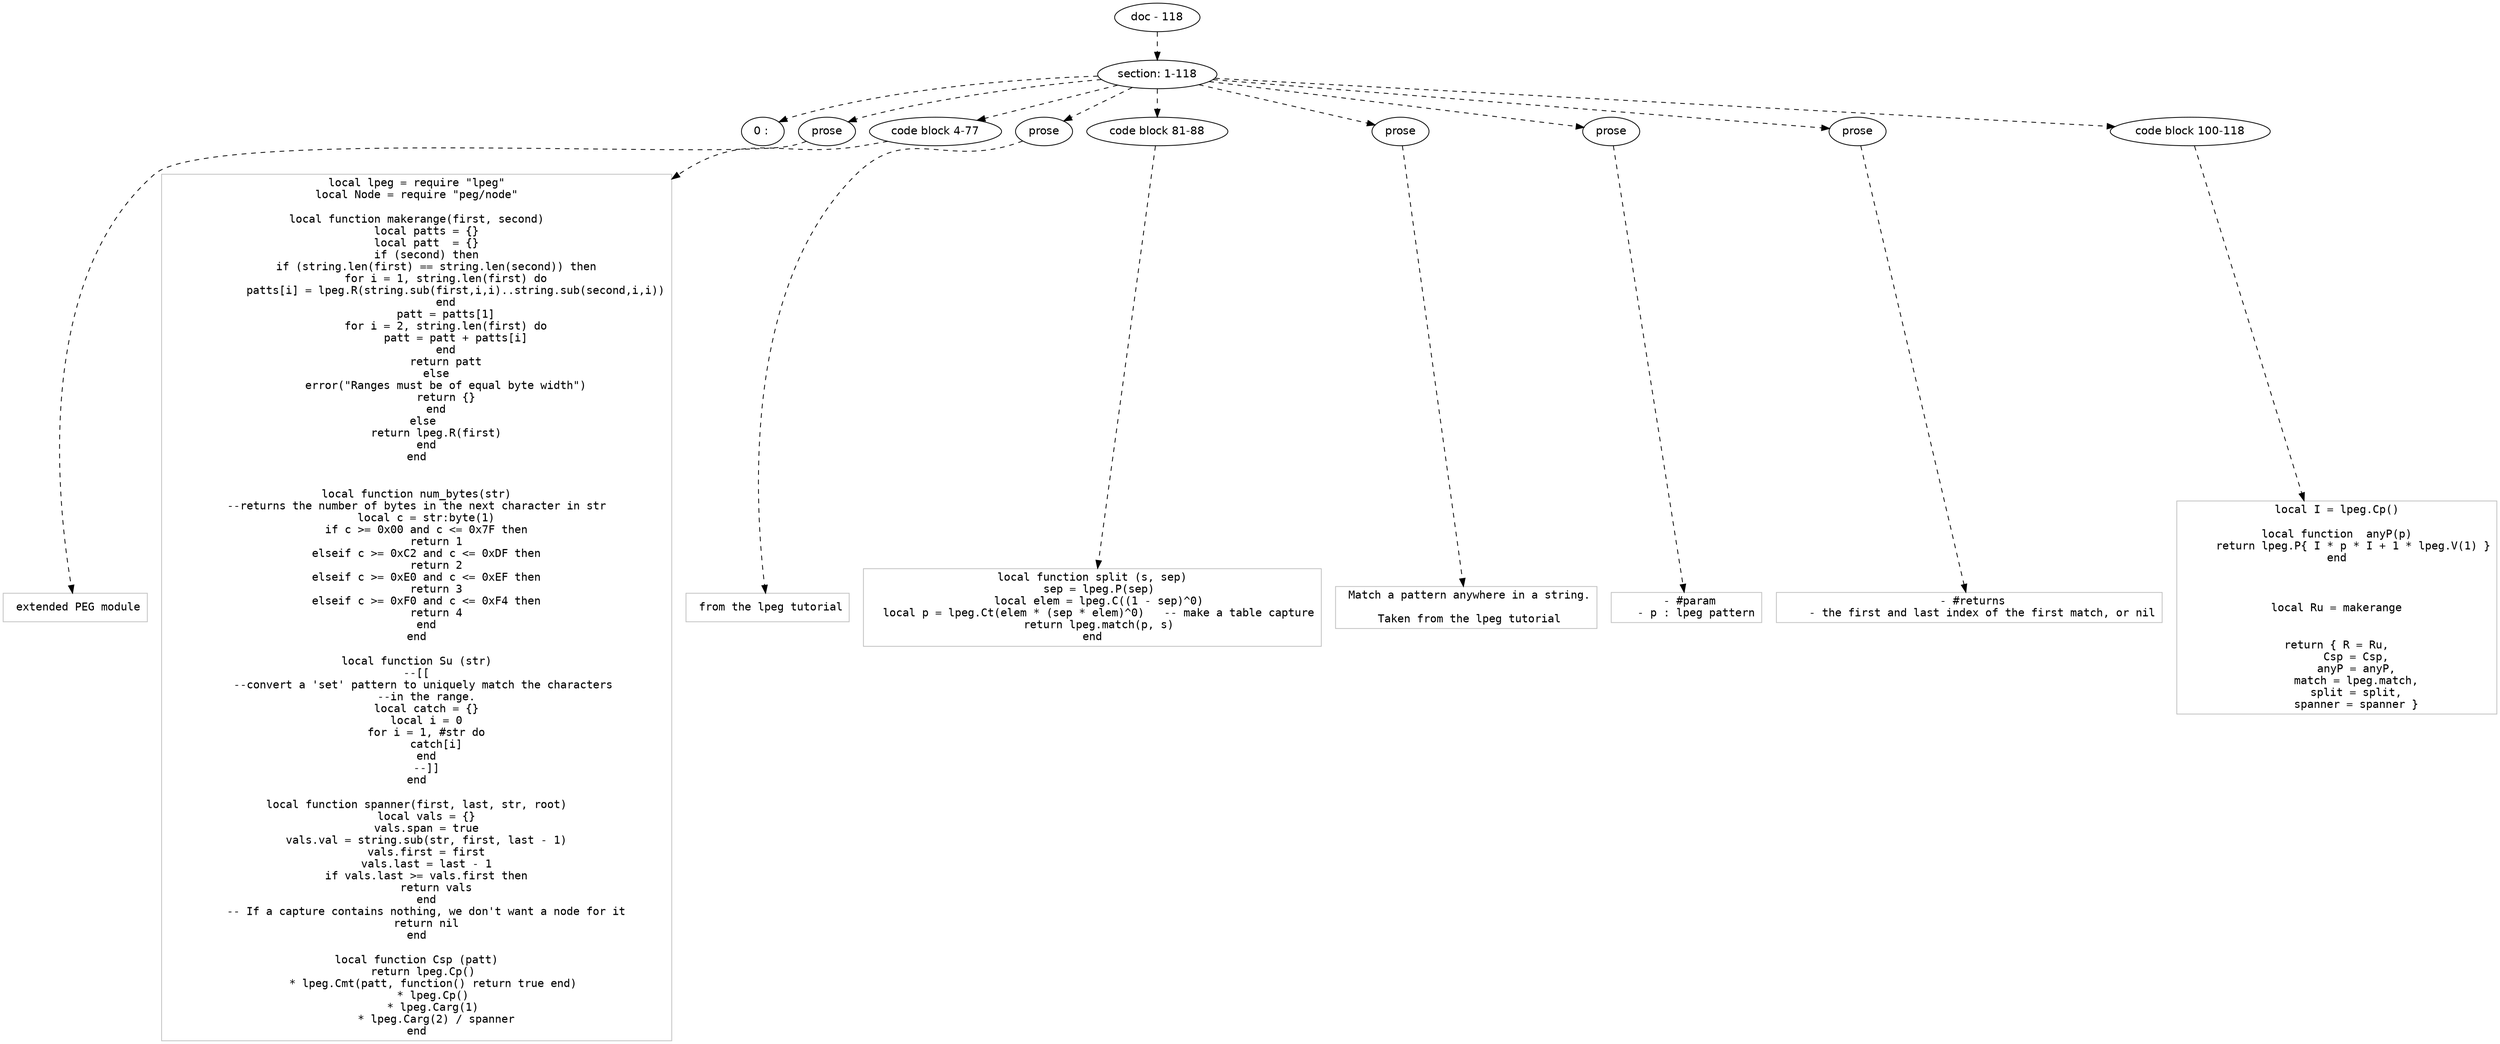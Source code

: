 digraph hierarchy {

node [fontname=Helvetica]
edge [style=dashed]

doc_0 [label="doc - 118"]


doc_0 -> { section_1}
{rank=same; section_1}

section_1 [label="section: 1-118"]


section_1 -> { header_2 prose_3 codeblock_4 prose_5 codeblock_6 prose_7 prose_8 prose_9 codeblock_10}
{rank=same; header_2 prose_3 codeblock_4 prose_5 codeblock_6 prose_7 prose_8 prose_9 codeblock_10}

header_2 [label="0 : "]

prose_3 [label="prose"]

codeblock_4 [label="code block 4-77"]

prose_5 [label="prose"]

codeblock_6 [label="code block 81-88"]

prose_7 [label="prose"]

prose_8 [label="prose"]

prose_9 [label="prose"]

codeblock_10 [label="code block 100-118"]


prose_3 -> leaf_11
leaf_11  [color=Gray,shape=rectangle,fontname=Inconsolata,label=" extended PEG module
"]
codeblock_4 -> leaf_12
leaf_12  [color=Gray,shape=rectangle,fontname=Inconsolata,label="local lpeg = require \"lpeg\"
local Node = require \"peg/node\"

local function makerange(first, second)
   local patts = {}
   local patt  = {}
   if (second) then
      if (string.len(first) == string.len(second)) then
         for i = 1, string.len(first) do
            patts[i] = lpeg.R(string.sub(first,i,i)..string.sub(second,i,i))
         end
         patt = patts[1]
         for i = 2, string.len(first) do
            patt = patt + patts[i]
         end
         return patt
      else
         error(\"Ranges must be of equal byte width\")
         return {}
      end
   else 
      return lpeg.R(first)
   end
end


local function num_bytes(str)
--returns the number of bytes in the next character in str
   local c = str:byte(1)
   if c >= 0x00 and c <= 0x7F then
      return 1
   elseif c >= 0xC2 and c <= 0xDF then
      return 2
   elseif c >= 0xE0 and c <= 0xEF then
      return 3
   elseif c >= 0xF0 and c <= 0xF4 then
      return 4
   end
end

local function Su (str)
--[[
   --convert a 'set' pattern to uniquely match the characters 
   --in the range.
   local catch = {}
   local i = 0
   for i = 1, #str do
      catch[i]
   end
   --]]
end

local function spanner(first, last, str, root)
   local vals = {}
   vals.span = true
   vals.val = string.sub(str, first, last - 1)
   vals.first = first
   vals.last = last - 1
   if vals.last >= vals.first then
      return vals
   end
   -- If a capture contains nothing, we don't want a node for it
   return nil
end

local function Csp (patt)
   return lpeg.Cp() 
      * lpeg.Cmt(patt, function() return true end) 
      * lpeg.Cp() 
      * lpeg.Carg(1) 
      * lpeg.Carg(2) / spanner
end"]
prose_5 -> leaf_13
leaf_13  [color=Gray,shape=rectangle,fontname=Inconsolata,label=" from the lpeg tutorial
"]
codeblock_6 -> leaf_14
leaf_14  [color=Gray,shape=rectangle,fontname=Inconsolata,label="local function split (s, sep)
  sep = lpeg.P(sep)
  local elem = lpeg.C((1 - sep)^0)
  local p = lpeg.Ct(elem * (sep * elem)^0)   -- make a table capture
  return lpeg.match(p, s)
end"]
prose_7 -> leaf_15
leaf_15  [color=Gray,shape=rectangle,fontname=Inconsolata,label=" Match a pattern anywhere in a string.
 
 Taken from the lpeg tutorial
"]
prose_8 -> leaf_16
leaf_16  [color=Gray,shape=rectangle,fontname=Inconsolata,label=" - #param
   - p : lpeg pattern
"]
prose_9 -> leaf_17
leaf_17  [color=Gray,shape=rectangle,fontname=Inconsolata,label=" - #returns
    - the first and last index of the first match, or nil
"]
codeblock_10 -> leaf_18
leaf_18  [color=Gray,shape=rectangle,fontname=Inconsolata,label="local I = lpeg.Cp()

local function  anyP(p)
     return lpeg.P{ I * p * I + 1 * lpeg.V(1) }
end



local Ru = makerange


return { R = Ru,
      Csp = Csp,
      anyP = anyP,
      match = lpeg.match,
      split = split,
      spanner = spanner }"]

}
